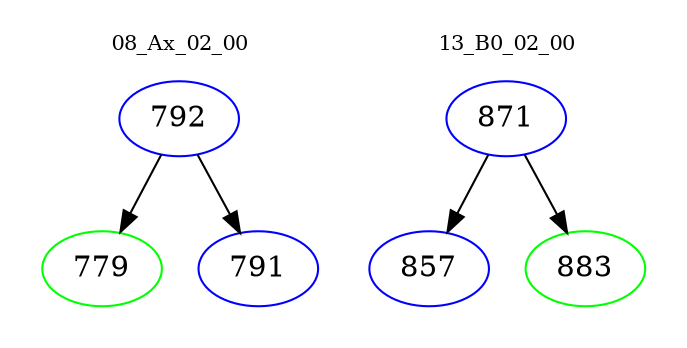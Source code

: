 digraph{
subgraph cluster_0 {
color = white
label = "08_Ax_02_00";
fontsize=10;
T0_792 [label="792", color="blue"]
T0_792 -> T0_779 [color="black"]
T0_779 [label="779", color="green"]
T0_792 -> T0_791 [color="black"]
T0_791 [label="791", color="blue"]
}
subgraph cluster_1 {
color = white
label = "13_B0_02_00";
fontsize=10;
T1_871 [label="871", color="blue"]
T1_871 -> T1_857 [color="black"]
T1_857 [label="857", color="blue"]
T1_871 -> T1_883 [color="black"]
T1_883 [label="883", color="green"]
}
}
